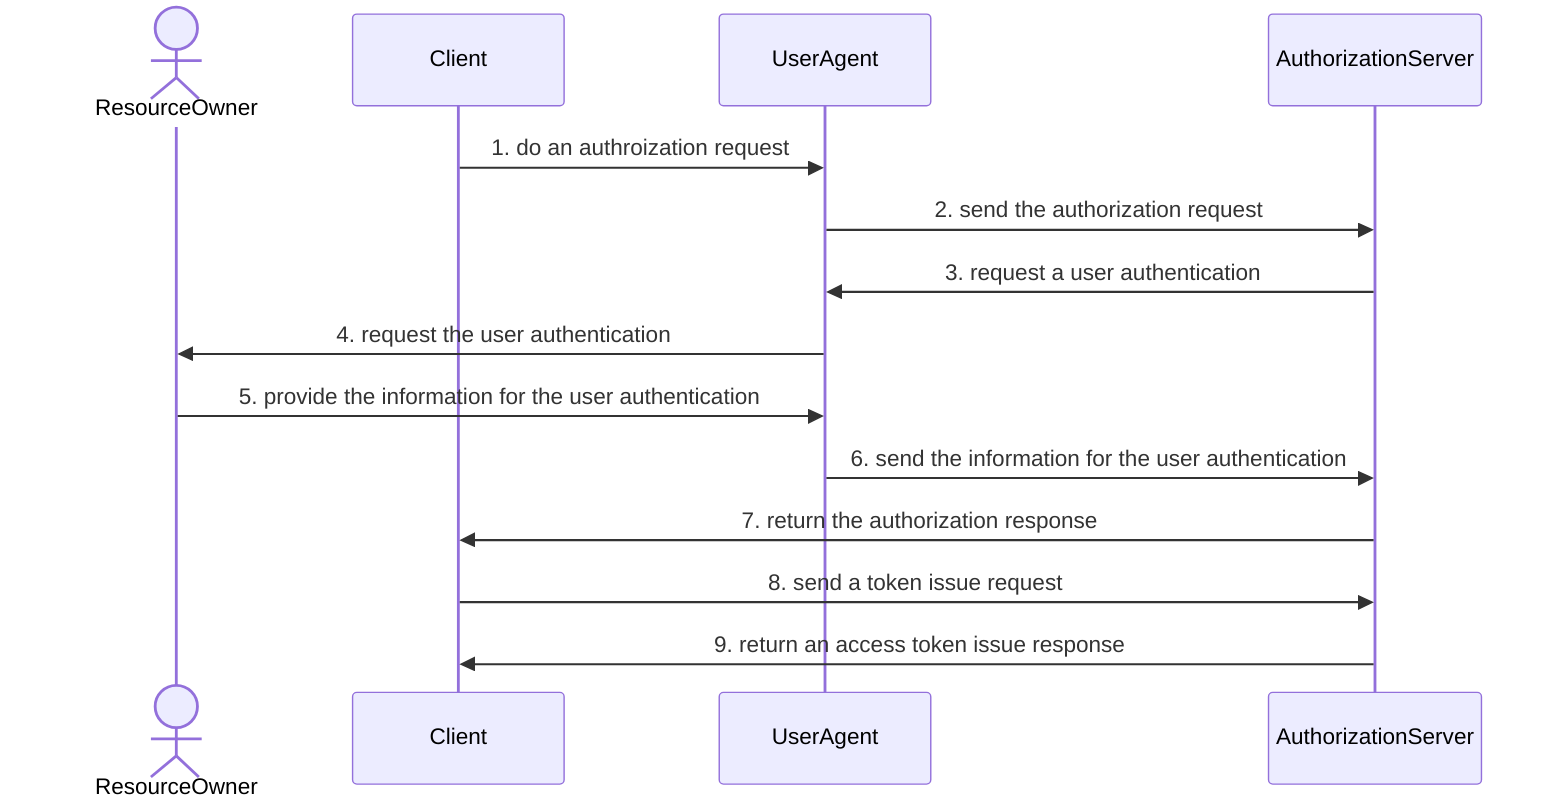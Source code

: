 sequenceDiagram
    actor ResourceOwner
    Client->>UserAgent: 1. do an authroization request
    UserAgent->>AuthorizationServer: 2. send the authorization request
    AuthorizationServer->>UserAgent: 3. request a user authentication
    UserAgent->>ResourceOwner: 4. request the user authentication
    ResourceOwner->>UserAgent: 5. provide the information for the user authentication
    UserAgent->>AuthorizationServer: 6. send the information for the user authentication
    AuthorizationServer->>Client: 7. return the authorization response
    Client->>AuthorizationServer: 8. send a token issue request
    AuthorizationServer->>Client: 9. return an access token issue response